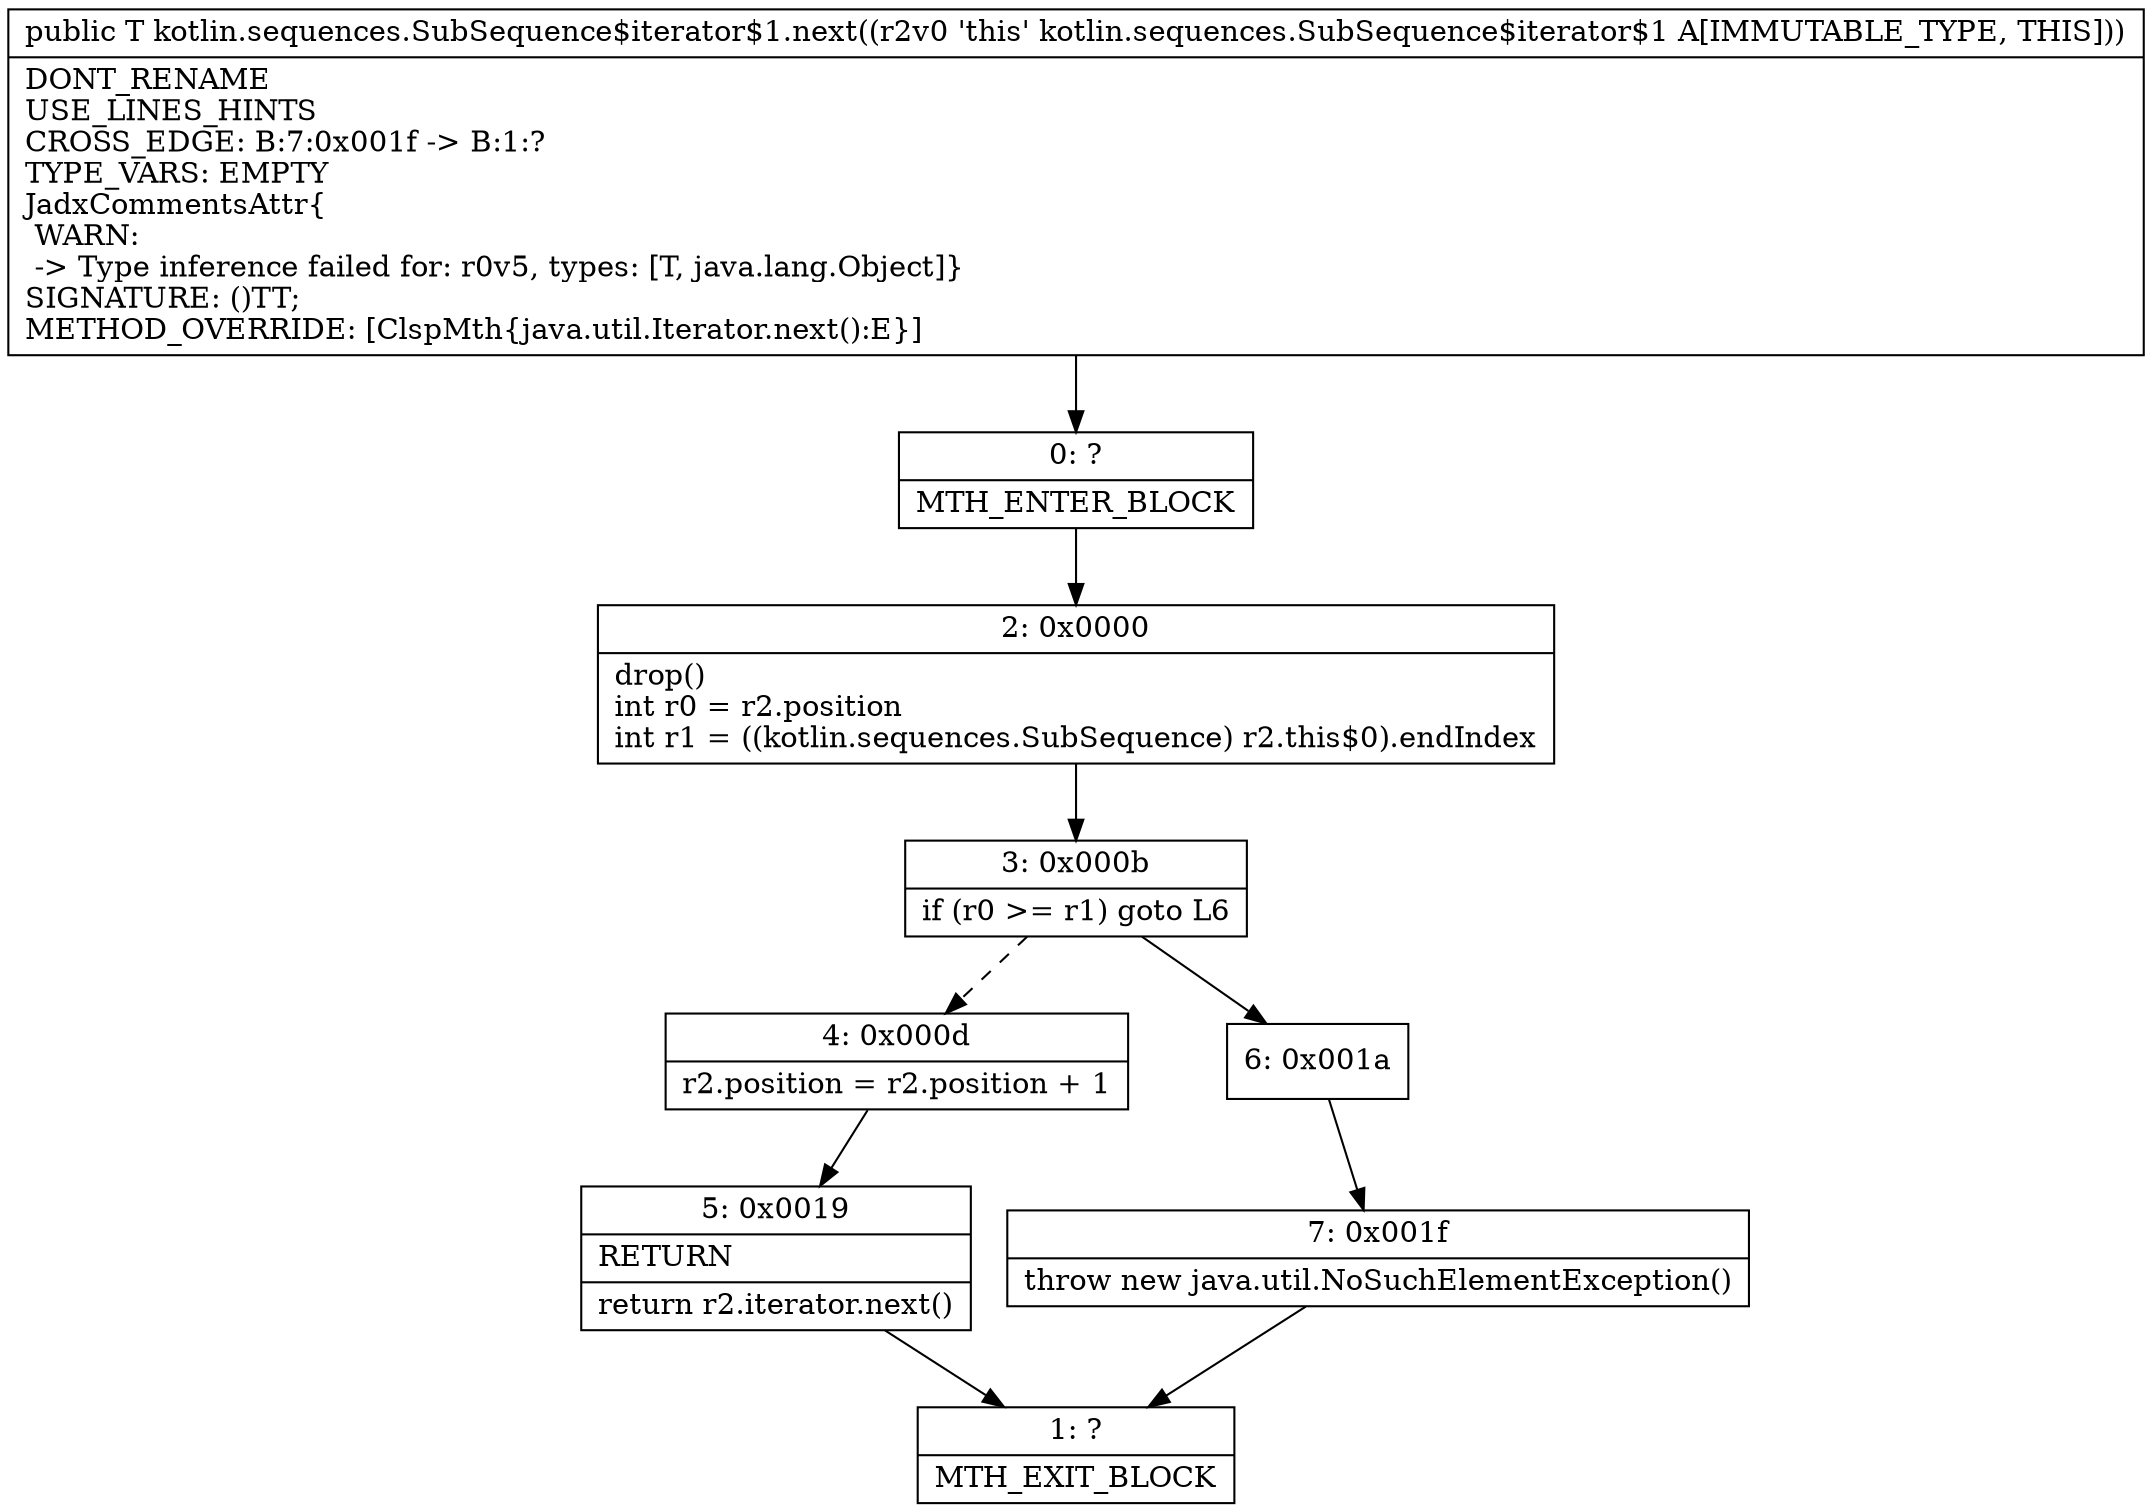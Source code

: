 digraph "CFG forkotlin.sequences.SubSequence$iterator$1.next()Ljava\/lang\/Object;" {
Node_0 [shape=record,label="{0\:\ ?|MTH_ENTER_BLOCK\l}"];
Node_2 [shape=record,label="{2\:\ 0x0000|drop()\lint r0 = r2.position\lint r1 = ((kotlin.sequences.SubSequence) r2.this$0).endIndex\l}"];
Node_3 [shape=record,label="{3\:\ 0x000b|if (r0 \>= r1) goto L6\l}"];
Node_4 [shape=record,label="{4\:\ 0x000d|r2.position = r2.position + 1\l}"];
Node_5 [shape=record,label="{5\:\ 0x0019|RETURN\l|return r2.iterator.next()\l}"];
Node_1 [shape=record,label="{1\:\ ?|MTH_EXIT_BLOCK\l}"];
Node_6 [shape=record,label="{6\:\ 0x001a}"];
Node_7 [shape=record,label="{7\:\ 0x001f|throw new java.util.NoSuchElementException()\l}"];
MethodNode[shape=record,label="{public T kotlin.sequences.SubSequence$iterator$1.next((r2v0 'this' kotlin.sequences.SubSequence$iterator$1 A[IMMUTABLE_TYPE, THIS]))  | DONT_RENAME\lUSE_LINES_HINTS\lCROSS_EDGE: B:7:0x001f \-\> B:1:?\lTYPE_VARS: EMPTY\lJadxCommentsAttr\{\l WARN: \l \-\> Type inference failed for: r0v5, types: [T, java.lang.Object]\}\lSIGNATURE: ()TT;\lMETHOD_OVERRIDE: [ClspMth\{java.util.Iterator.next():E\}]\l}"];
MethodNode -> Node_0;Node_0 -> Node_2;
Node_2 -> Node_3;
Node_3 -> Node_4[style=dashed];
Node_3 -> Node_6;
Node_4 -> Node_5;
Node_5 -> Node_1;
Node_6 -> Node_7;
Node_7 -> Node_1;
}

